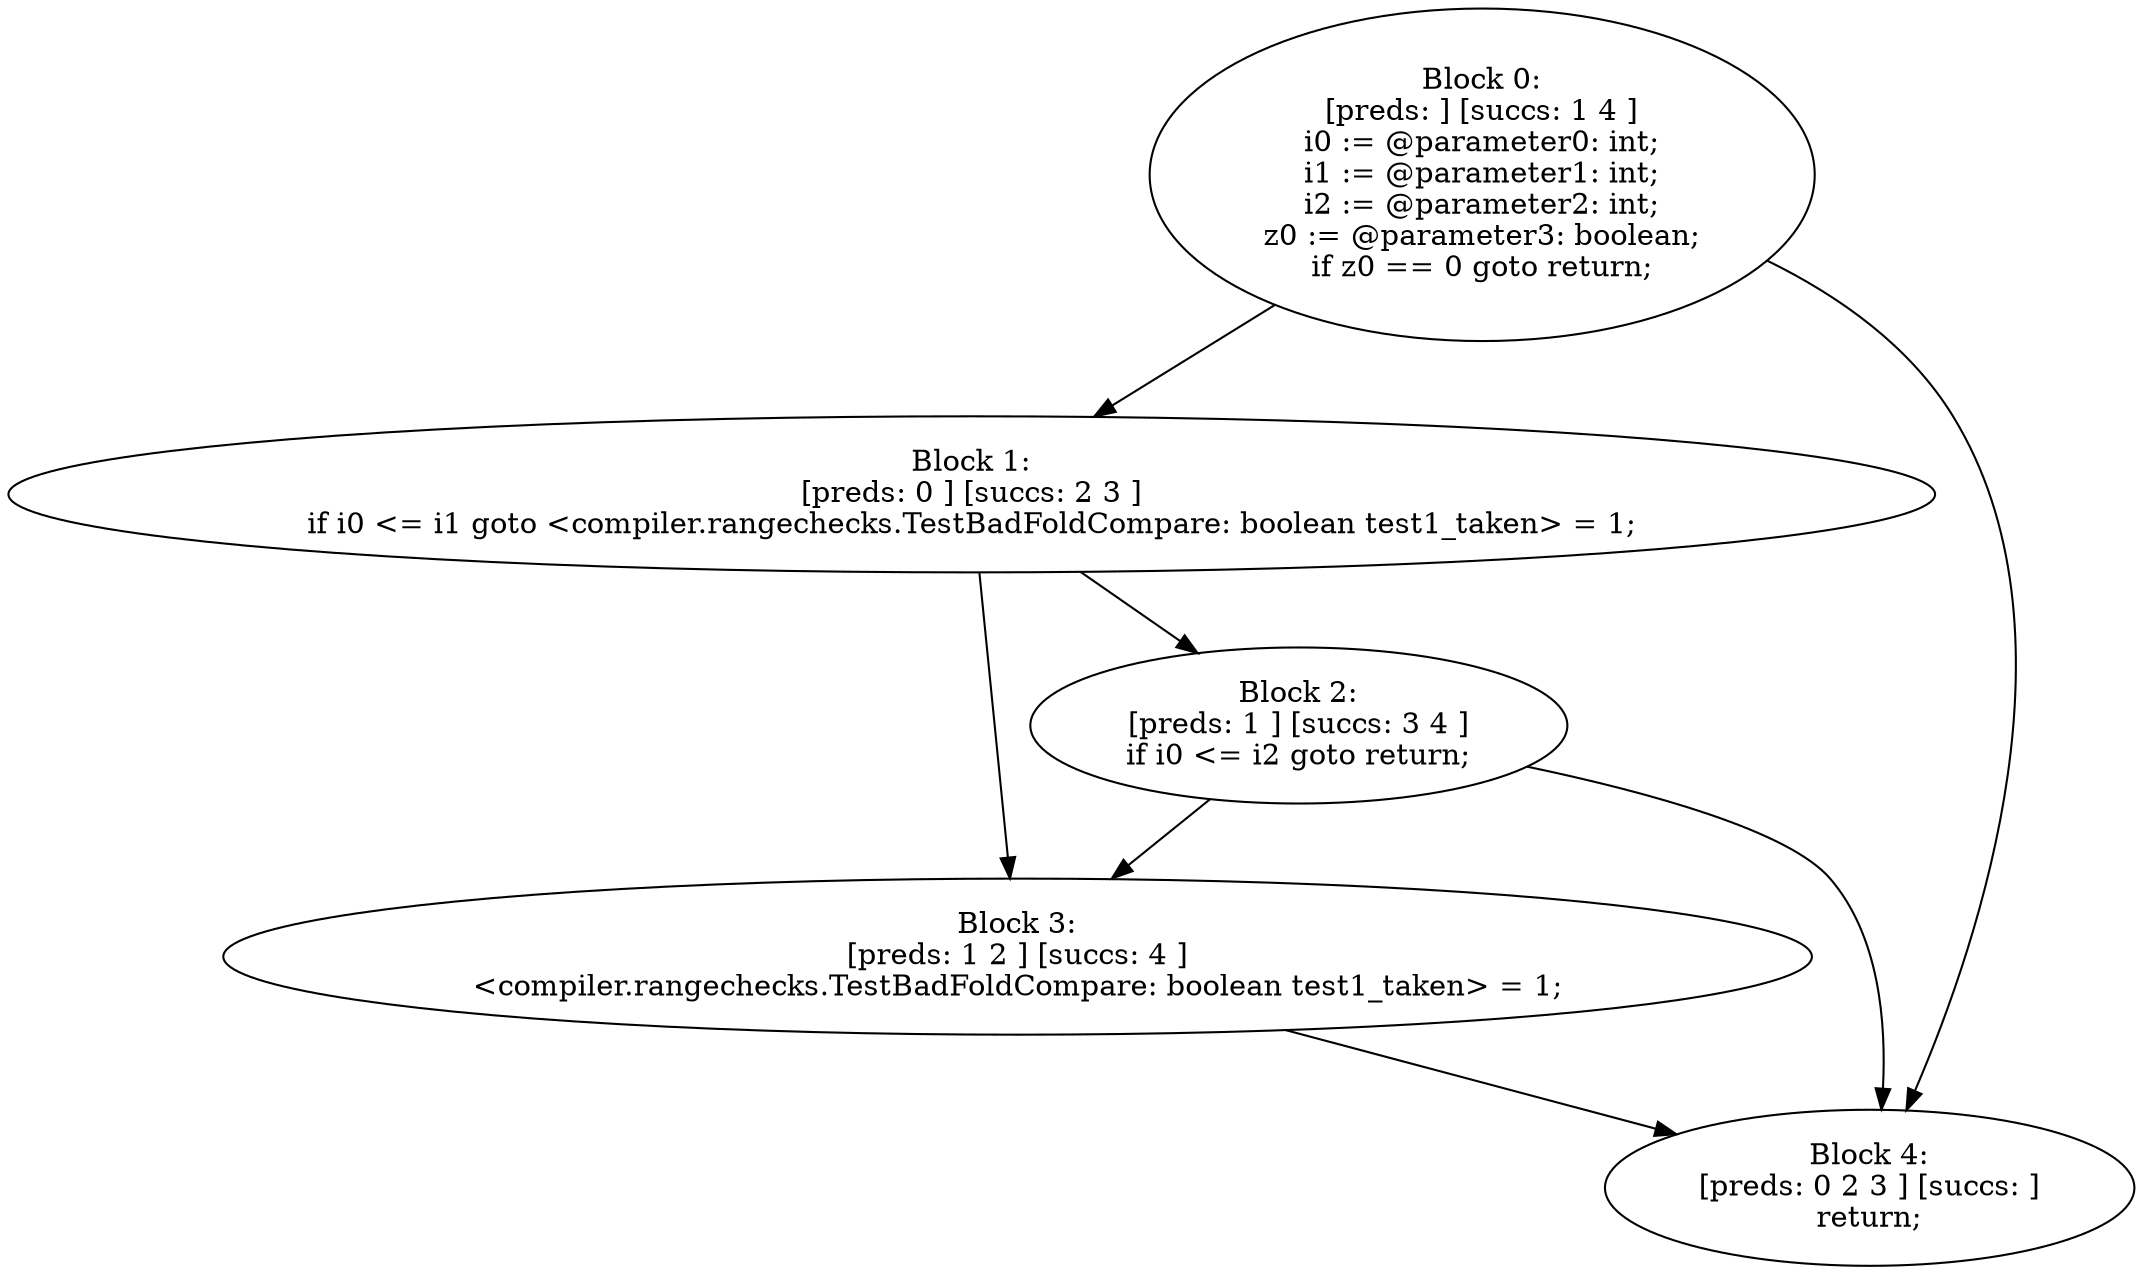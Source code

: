 digraph "unitGraph" {
    "Block 0:
[preds: ] [succs: 1 4 ]
i0 := @parameter0: int;
i1 := @parameter1: int;
i2 := @parameter2: int;
z0 := @parameter3: boolean;
if z0 == 0 goto return;
"
    "Block 1:
[preds: 0 ] [succs: 2 3 ]
if i0 <= i1 goto <compiler.rangechecks.TestBadFoldCompare: boolean test1_taken> = 1;
"
    "Block 2:
[preds: 1 ] [succs: 3 4 ]
if i0 <= i2 goto return;
"
    "Block 3:
[preds: 1 2 ] [succs: 4 ]
<compiler.rangechecks.TestBadFoldCompare: boolean test1_taken> = 1;
"
    "Block 4:
[preds: 0 2 3 ] [succs: ]
return;
"
    "Block 0:
[preds: ] [succs: 1 4 ]
i0 := @parameter0: int;
i1 := @parameter1: int;
i2 := @parameter2: int;
z0 := @parameter3: boolean;
if z0 == 0 goto return;
"->"Block 1:
[preds: 0 ] [succs: 2 3 ]
if i0 <= i1 goto <compiler.rangechecks.TestBadFoldCompare: boolean test1_taken> = 1;
";
    "Block 0:
[preds: ] [succs: 1 4 ]
i0 := @parameter0: int;
i1 := @parameter1: int;
i2 := @parameter2: int;
z0 := @parameter3: boolean;
if z0 == 0 goto return;
"->"Block 4:
[preds: 0 2 3 ] [succs: ]
return;
";
    "Block 1:
[preds: 0 ] [succs: 2 3 ]
if i0 <= i1 goto <compiler.rangechecks.TestBadFoldCompare: boolean test1_taken> = 1;
"->"Block 2:
[preds: 1 ] [succs: 3 4 ]
if i0 <= i2 goto return;
";
    "Block 1:
[preds: 0 ] [succs: 2 3 ]
if i0 <= i1 goto <compiler.rangechecks.TestBadFoldCompare: boolean test1_taken> = 1;
"->"Block 3:
[preds: 1 2 ] [succs: 4 ]
<compiler.rangechecks.TestBadFoldCompare: boolean test1_taken> = 1;
";
    "Block 2:
[preds: 1 ] [succs: 3 4 ]
if i0 <= i2 goto return;
"->"Block 3:
[preds: 1 2 ] [succs: 4 ]
<compiler.rangechecks.TestBadFoldCompare: boolean test1_taken> = 1;
";
    "Block 2:
[preds: 1 ] [succs: 3 4 ]
if i0 <= i2 goto return;
"->"Block 4:
[preds: 0 2 3 ] [succs: ]
return;
";
    "Block 3:
[preds: 1 2 ] [succs: 4 ]
<compiler.rangechecks.TestBadFoldCompare: boolean test1_taken> = 1;
"->"Block 4:
[preds: 0 2 3 ] [succs: ]
return;
";
}

